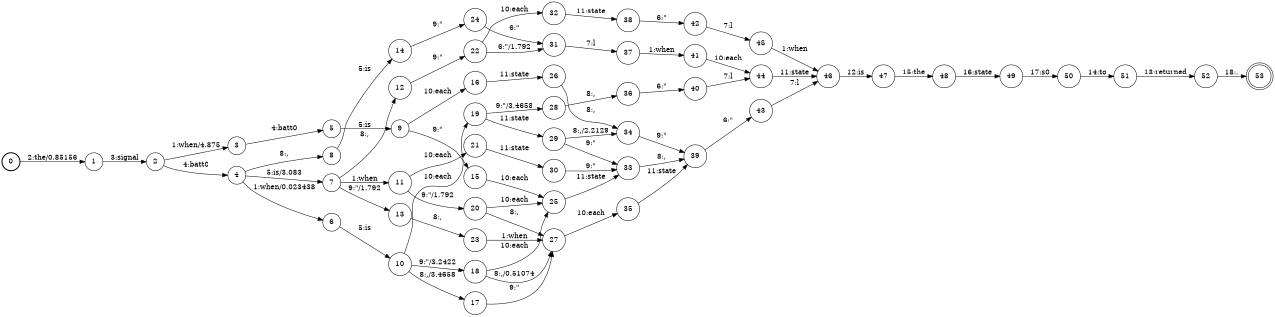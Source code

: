digraph FST {
rankdir = LR;
size = "8.5,11";
label = "";
center = 1;
orientation = Portrait;
ranksep = "0.4";
nodesep = "0.25";
0 [label = "0", shape = circle, style = bold, fontsize = 14]
	0 -> 1 [label = "2:the/0.85156", fontsize = 14];
1 [label = "1", shape = circle, style = solid, fontsize = 14]
	1 -> 2 [label = "3:signal", fontsize = 14];
2 [label = "2", shape = circle, style = solid, fontsize = 14]
	2 -> 3 [label = "1:when/4.875", fontsize = 14];
	2 -> 4 [label = "4:batt0", fontsize = 14];
3 [label = "3", shape = circle, style = solid, fontsize = 14]
	3 -> 5 [label = "4:batt0", fontsize = 14];
4 [label = "4", shape = circle, style = solid, fontsize = 14]
	4 -> 6 [label = "1:when/0.023438", fontsize = 14];
	4 -> 7 [label = "5:is/3.083", fontsize = 14];
	4 -> 8 [label = "8:,", fontsize = 14];
5 [label = "5", shape = circle, style = solid, fontsize = 14]
	5 -> 9 [label = "5:is", fontsize = 14];
6 [label = "6", shape = circle, style = solid, fontsize = 14]
	6 -> 10 [label = "5:is", fontsize = 14];
7 [label = "7", shape = circle, style = solid, fontsize = 14]
	7 -> 11 [label = "1:when", fontsize = 14];
	7 -> 12 [label = "8:,", fontsize = 14];
	7 -> 13 [label = "9:&quot;/1.792", fontsize = 14];
8 [label = "8", shape = circle, style = solid, fontsize = 14]
	8 -> 14 [label = "5:is", fontsize = 14];
9 [label = "9", shape = circle, style = solid, fontsize = 14]
	9 -> 15 [label = "9:&quot;", fontsize = 14];
	9 -> 16 [label = "10:each", fontsize = 14];
10 [label = "10", shape = circle, style = solid, fontsize = 14]
	10 -> 17 [label = "8:,/3.4658", fontsize = 14];
	10 -> 18 [label = "9:&quot;/3.2422", fontsize = 14];
	10 -> 19 [label = "10:each", fontsize = 14];
11 [label = "11", shape = circle, style = solid, fontsize = 14]
	11 -> 20 [label = "9:&quot;/1.792", fontsize = 14];
	11 -> 21 [label = "10:each", fontsize = 14];
12 [label = "12", shape = circle, style = solid, fontsize = 14]
	12 -> 22 [label = "9:&quot;", fontsize = 14];
13 [label = "13", shape = circle, style = solid, fontsize = 14]
	13 -> 23 [label = "8:,", fontsize = 14];
14 [label = "14", shape = circle, style = solid, fontsize = 14]
	14 -> 24 [label = "9:&quot;", fontsize = 14];
15 [label = "15", shape = circle, style = solid, fontsize = 14]
	15 -> 25 [label = "10:each", fontsize = 14];
16 [label = "16", shape = circle, style = solid, fontsize = 14]
	16 -> 26 [label = "11:state", fontsize = 14];
17 [label = "17", shape = circle, style = solid, fontsize = 14]
	17 -> 27 [label = "9:&quot;", fontsize = 14];
18 [label = "18", shape = circle, style = solid, fontsize = 14]
	18 -> 27 [label = "8:,/0.51074", fontsize = 14];
	18 -> 25 [label = "10:each", fontsize = 14];
19 [label = "19", shape = circle, style = solid, fontsize = 14]
	19 -> 28 [label = "9:&quot;/3.4658", fontsize = 14];
	19 -> 29 [label = "11:state", fontsize = 14];
20 [label = "20", shape = circle, style = solid, fontsize = 14]
	20 -> 27 [label = "8:,", fontsize = 14];
	20 -> 25 [label = "10:each", fontsize = 14];
21 [label = "21", shape = circle, style = solid, fontsize = 14]
	21 -> 30 [label = "11:state", fontsize = 14];
22 [label = "22", shape = circle, style = solid, fontsize = 14]
	22 -> 31 [label = "6:&quot;/1.792", fontsize = 14];
	22 -> 32 [label = "10:each", fontsize = 14];
23 [label = "23", shape = circle, style = solid, fontsize = 14]
	23 -> 27 [label = "1:when", fontsize = 14];
24 [label = "24", shape = circle, style = solid, fontsize = 14]
	24 -> 31 [label = "6:&quot;", fontsize = 14];
25 [label = "25", shape = circle, style = solid, fontsize = 14]
	25 -> 33 [label = "11:state", fontsize = 14];
26 [label = "26", shape = circle, style = solid, fontsize = 14]
	26 -> 34 [label = "8:,", fontsize = 14];
27 [label = "27", shape = circle, style = solid, fontsize = 14]
	27 -> 35 [label = "10:each", fontsize = 14];
28 [label = "28", shape = circle, style = solid, fontsize = 14]
	28 -> 36 [label = "8:,", fontsize = 14];
29 [label = "29", shape = circle, style = solid, fontsize = 14]
	29 -> 34 [label = "8:,/2.2129", fontsize = 14];
	29 -> 33 [label = "9:&quot;", fontsize = 14];
30 [label = "30", shape = circle, style = solid, fontsize = 14]
	30 -> 33 [label = "9:&quot;", fontsize = 14];
31 [label = "31", shape = circle, style = solid, fontsize = 14]
	31 -> 37 [label = "7:l", fontsize = 14];
32 [label = "32", shape = circle, style = solid, fontsize = 14]
	32 -> 38 [label = "11:state", fontsize = 14];
33 [label = "33", shape = circle, style = solid, fontsize = 14]
	33 -> 39 [label = "8:,", fontsize = 14];
34 [label = "34", shape = circle, style = solid, fontsize = 14]
	34 -> 39 [label = "9:&quot;", fontsize = 14];
35 [label = "35", shape = circle, style = solid, fontsize = 14]
	35 -> 39 [label = "11:state", fontsize = 14];
36 [label = "36", shape = circle, style = solid, fontsize = 14]
	36 -> 40 [label = "6:&quot;", fontsize = 14];
37 [label = "37", shape = circle, style = solid, fontsize = 14]
	37 -> 41 [label = "1:when", fontsize = 14];
38 [label = "38", shape = circle, style = solid, fontsize = 14]
	38 -> 42 [label = "6:&quot;", fontsize = 14];
39 [label = "39", shape = circle, style = solid, fontsize = 14]
	39 -> 43 [label = "6:&quot;", fontsize = 14];
40 [label = "40", shape = circle, style = solid, fontsize = 14]
	40 -> 44 [label = "7:l", fontsize = 14];
41 [label = "41", shape = circle, style = solid, fontsize = 14]
	41 -> 44 [label = "10:each", fontsize = 14];
42 [label = "42", shape = circle, style = solid, fontsize = 14]
	42 -> 45 [label = "7:l", fontsize = 14];
43 [label = "43", shape = circle, style = solid, fontsize = 14]
	43 -> 46 [label = "7:l", fontsize = 14];
44 [label = "44", shape = circle, style = solid, fontsize = 14]
	44 -> 46 [label = "11:state", fontsize = 14];
45 [label = "45", shape = circle, style = solid, fontsize = 14]
	45 -> 46 [label = "1:when", fontsize = 14];
46 [label = "46", shape = circle, style = solid, fontsize = 14]
	46 -> 47 [label = "12:is", fontsize = 14];
47 [label = "47", shape = circle, style = solid, fontsize = 14]
	47 -> 48 [label = "15:the", fontsize = 14];
48 [label = "48", shape = circle, style = solid, fontsize = 14]
	48 -> 49 [label = "16:state", fontsize = 14];
49 [label = "49", shape = circle, style = solid, fontsize = 14]
	49 -> 50 [label = "17:s0", fontsize = 14];
50 [label = "50", shape = circle, style = solid, fontsize = 14]
	50 -> 51 [label = "14:to", fontsize = 14];
51 [label = "51", shape = circle, style = solid, fontsize = 14]
	51 -> 52 [label = "13:returned", fontsize = 14];
52 [label = "52", shape = circle, style = solid, fontsize = 14]
	52 -> 53 [label = "18:.", fontsize = 14];
53 [label = "53", shape = doublecircle, style = solid, fontsize = 14]
}
